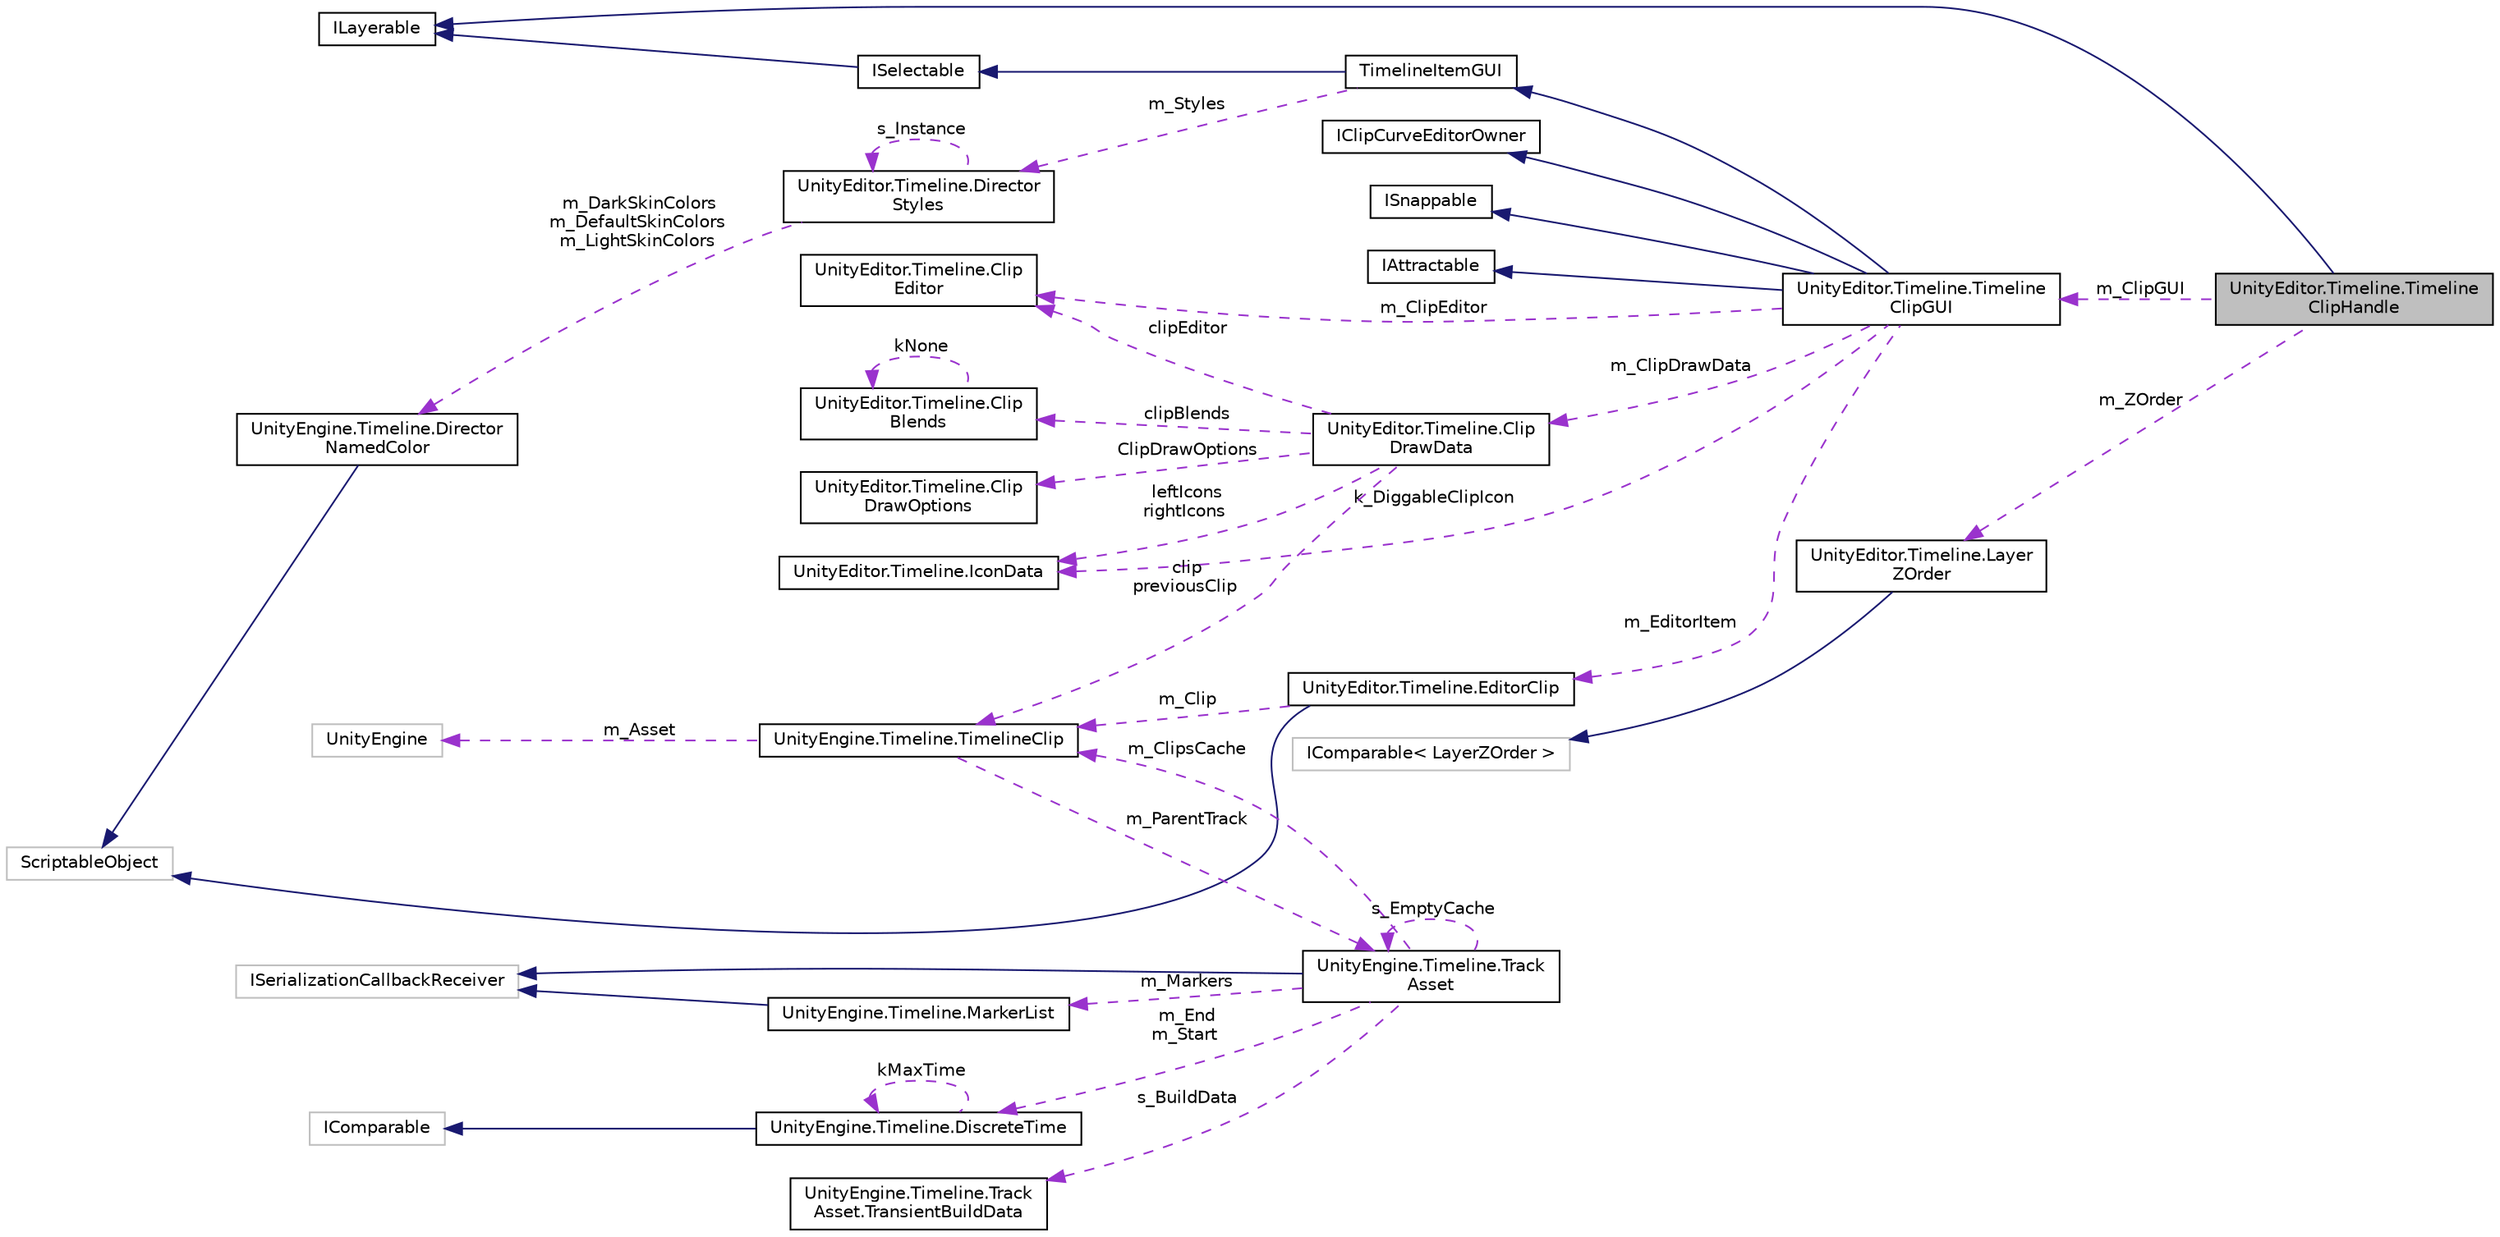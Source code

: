 digraph "UnityEditor.Timeline.TimelineClipHandle"
{
 // LATEX_PDF_SIZE
  edge [fontname="Helvetica",fontsize="10",labelfontname="Helvetica",labelfontsize="10"];
  node [fontname="Helvetica",fontsize="10",shape=record];
  rankdir="LR";
  Node1 [label="UnityEditor.Timeline.Timeline\lClipHandle",height=0.2,width=0.4,color="black", fillcolor="grey75", style="filled", fontcolor="black",tooltip=" "];
  Node2 -> Node1 [dir="back",color="midnightblue",fontsize="10",style="solid",fontname="Helvetica"];
  Node2 [label="ILayerable",height=0.2,width=0.4,color="black", fillcolor="white", style="filled",URL="$interface_unity_editor_1_1_timeline_1_1_i_layerable.html",tooltip=" "];
  Node3 -> Node1 [dir="back",color="darkorchid3",fontsize="10",style="dashed",label=" m_ClipGUI" ,fontname="Helvetica"];
  Node3 [label="UnityEditor.Timeline.Timeline\lClipGUI",height=0.2,width=0.4,color="black", fillcolor="white", style="filled",URL="$class_unity_editor_1_1_timeline_1_1_timeline_clip_g_u_i.html",tooltip=" "];
  Node4 -> Node3 [dir="back",color="midnightblue",fontsize="10",style="solid",fontname="Helvetica"];
  Node4 [label="TimelineItemGUI",height=0.2,width=0.4,color="black", fillcolor="white", style="filled",URL="$class_unity_editor_1_1_timeline_1_1_timeline_item_g_u_i.html",tooltip=" "];
  Node5 -> Node4 [dir="back",color="midnightblue",fontsize="10",style="solid",fontname="Helvetica"];
  Node5 [label="ISelectable",height=0.2,width=0.4,color="black", fillcolor="white", style="filled",URL="$interface_unity_editor_1_1_timeline_1_1_i_selectable.html",tooltip=" "];
  Node2 -> Node5 [dir="back",color="midnightblue",fontsize="10",style="solid",fontname="Helvetica"];
  Node6 -> Node4 [dir="back",color="darkorchid3",fontsize="10",style="dashed",label=" m_Styles" ,fontname="Helvetica"];
  Node6 [label="UnityEditor.Timeline.Director\lStyles",height=0.2,width=0.4,color="black", fillcolor="white", style="filled",URL="$class_unity_editor_1_1_timeline_1_1_director_styles.html",tooltip=" "];
  Node6 -> Node6 [dir="back",color="darkorchid3",fontsize="10",style="dashed",label=" s_Instance" ,fontname="Helvetica"];
  Node7 -> Node6 [dir="back",color="darkorchid3",fontsize="10",style="dashed",label=" m_DarkSkinColors\nm_DefaultSkinColors\nm_LightSkinColors" ,fontname="Helvetica"];
  Node7 [label="UnityEngine.Timeline.Director\lNamedColor",height=0.2,width=0.4,color="black", fillcolor="white", style="filled",URL="$class_unity_engine_1_1_timeline_1_1_director_named_color.html",tooltip=" "];
  Node8 -> Node7 [dir="back",color="midnightblue",fontsize="10",style="solid",fontname="Helvetica"];
  Node8 [label="ScriptableObject",height=0.2,width=0.4,color="grey75", fillcolor="white", style="filled",tooltip=" "];
  Node9 -> Node3 [dir="back",color="midnightblue",fontsize="10",style="solid",fontname="Helvetica"];
  Node9 [label="IClipCurveEditorOwner",height=0.2,width=0.4,color="black", fillcolor="white", style="filled",URL="$interface_unity_editor_1_1_timeline_1_1_i_clip_curve_editor_owner.html",tooltip=" "];
  Node10 -> Node3 [dir="back",color="midnightblue",fontsize="10",style="solid",fontname="Helvetica"];
  Node10 [label="ISnappable",height=0.2,width=0.4,color="black", fillcolor="white", style="filled",URL="$interface_unity_editor_1_1_timeline_1_1_i_snappable.html",tooltip=" "];
  Node11 -> Node3 [dir="back",color="midnightblue",fontsize="10",style="solid",fontname="Helvetica"];
  Node11 [label="IAttractable",height=0.2,width=0.4,color="black", fillcolor="white", style="filled",URL="$interface_unity_editor_1_1_timeline_1_1_i_attractable.html",tooltip=" "];
  Node12 -> Node3 [dir="back",color="darkorchid3",fontsize="10",style="dashed",label=" m_ClipDrawData" ,fontname="Helvetica"];
  Node12 [label="UnityEditor.Timeline.Clip\lDrawData",height=0.2,width=0.4,color="black", fillcolor="white", style="filled",URL="$struct_unity_editor_1_1_timeline_1_1_clip_draw_data.html",tooltip=" "];
  Node13 -> Node12 [dir="back",color="darkorchid3",fontsize="10",style="dashed",label=" clipEditor" ,fontname="Helvetica"];
  Node13 [label="UnityEditor.Timeline.Clip\lEditor",height=0.2,width=0.4,color="black", fillcolor="white", style="filled",URL="$class_unity_editor_1_1_timeline_1_1_clip_editor.html",tooltip="Use this class to customize clip types in the TimelineEditor."];
  Node14 -> Node12 [dir="back",color="darkorchid3",fontsize="10",style="dashed",label=" clipBlends" ,fontname="Helvetica"];
  Node14 [label="UnityEditor.Timeline.Clip\lBlends",height=0.2,width=0.4,color="black", fillcolor="white", style="filled",URL="$struct_unity_editor_1_1_timeline_1_1_clip_blends.html",tooltip=" "];
  Node14 -> Node14 [dir="back",color="darkorchid3",fontsize="10",style="dashed",label=" kNone" ,fontname="Helvetica"];
  Node15 -> Node12 [dir="back",color="darkorchid3",fontsize="10",style="dashed",label=" ClipDrawOptions" ,fontname="Helvetica"];
  Node15 [label="UnityEditor.Timeline.Clip\lDrawOptions",height=0.2,width=0.4,color="black", fillcolor="white", style="filled",URL="$struct_unity_editor_1_1_timeline_1_1_clip_draw_options.html",tooltip="The user-defined options for drawing a clip."];
  Node16 -> Node12 [dir="back",color="darkorchid3",fontsize="10",style="dashed",label=" leftIcons\nrightIcons" ,fontname="Helvetica"];
  Node16 [label="UnityEditor.Timeline.IconData",height=0.2,width=0.4,color="black", fillcolor="white", style="filled",URL="$struct_unity_editor_1_1_timeline_1_1_icon_data.html",tooltip=" "];
  Node17 -> Node12 [dir="back",color="darkorchid3",fontsize="10",style="dashed",label=" clip\npreviousClip" ,fontname="Helvetica"];
  Node17 [label="UnityEngine.Timeline.TimelineClip",height=0.2,width=0.4,color="black", fillcolor="white", style="filled",URL="$class_unity_engine_1_1_timeline_1_1_timeline_clip.html",tooltip="Represents a clip on the timeline."];
  Node18 -> Node17 [dir="back",color="darkorchid3",fontsize="10",style="dashed",label=" m_Asset" ,fontname="Helvetica"];
  Node18 [label="UnityEngine",height=0.2,width=0.4,color="grey75", fillcolor="white", style="filled",tooltip=" "];
  Node19 -> Node17 [dir="back",color="darkorchid3",fontsize="10",style="dashed",label=" m_ParentTrack" ,fontname="Helvetica"];
  Node19 [label="UnityEngine.Timeline.Track\lAsset",height=0.2,width=0.4,color="black", fillcolor="white", style="filled",URL="$class_unity_engine_1_1_timeline_1_1_track_asset.html",tooltip="A PlayableAsset representing a track inside a timeline."];
  Node20 -> Node19 [dir="back",color="midnightblue",fontsize="10",style="solid",fontname="Helvetica"];
  Node20 [label="ISerializationCallbackReceiver",height=0.2,width=0.4,color="grey75", fillcolor="white", style="filled",tooltip=" "];
  Node21 -> Node19 [dir="back",color="darkorchid3",fontsize="10",style="dashed",label=" m_Markers" ,fontname="Helvetica"];
  Node21 [label="UnityEngine.Timeline.MarkerList",height=0.2,width=0.4,color="black", fillcolor="white", style="filled",URL="$struct_unity_engine_1_1_timeline_1_1_marker_list.html",tooltip=" "];
  Node20 -> Node21 [dir="back",color="midnightblue",fontsize="10",style="solid",fontname="Helvetica"];
  Node22 -> Node19 [dir="back",color="darkorchid3",fontsize="10",style="dashed",label=" m_End\nm_Start" ,fontname="Helvetica"];
  Node22 [label="UnityEngine.Timeline.DiscreteTime",height=0.2,width=0.4,color="black", fillcolor="white", style="filled",URL="$struct_unity_engine_1_1_timeline_1_1_discrete_time.html",tooltip=" "];
  Node23 -> Node22 [dir="back",color="midnightblue",fontsize="10",style="solid",fontname="Helvetica"];
  Node23 [label="IComparable",height=0.2,width=0.4,color="grey75", fillcolor="white", style="filled",tooltip=" "];
  Node22 -> Node22 [dir="back",color="darkorchid3",fontsize="10",style="dashed",label=" kMaxTime" ,fontname="Helvetica"];
  Node17 -> Node19 [dir="back",color="darkorchid3",fontsize="10",style="dashed",label=" m_ClipsCache" ,fontname="Helvetica"];
  Node19 -> Node19 [dir="back",color="darkorchid3",fontsize="10",style="dashed",label=" s_EmptyCache" ,fontname="Helvetica"];
  Node24 -> Node19 [dir="back",color="darkorchid3",fontsize="10",style="dashed",label=" s_BuildData" ,fontname="Helvetica"];
  Node24 [label="UnityEngine.Timeline.Track\lAsset.TransientBuildData",height=0.2,width=0.4,color="black", fillcolor="white", style="filled",URL="$struct_unity_engine_1_1_timeline_1_1_track_asset_1_1_transient_build_data.html",tooltip=" "];
  Node13 -> Node3 [dir="back",color="darkorchid3",fontsize="10",style="dashed",label=" m_ClipEditor" ,fontname="Helvetica"];
  Node25 -> Node3 [dir="back",color="darkorchid3",fontsize="10",style="dashed",label=" m_EditorItem" ,fontname="Helvetica"];
  Node25 [label="UnityEditor.Timeline.EditorClip",height=0.2,width=0.4,color="black", fillcolor="white", style="filled",URL="$class_unity_editor_1_1_timeline_1_1_editor_clip.html",tooltip=" "];
  Node8 -> Node25 [dir="back",color="midnightblue",fontsize="10",style="solid",fontname="Helvetica"];
  Node17 -> Node25 [dir="back",color="darkorchid3",fontsize="10",style="dashed",label=" m_Clip" ,fontname="Helvetica"];
  Node16 -> Node3 [dir="back",color="darkorchid3",fontsize="10",style="dashed",label=" k_DiggableClipIcon" ,fontname="Helvetica"];
  Node26 -> Node1 [dir="back",color="darkorchid3",fontsize="10",style="dashed",label=" m_ZOrder" ,fontname="Helvetica"];
  Node26 [label="UnityEditor.Timeline.Layer\lZOrder",height=0.2,width=0.4,color="black", fillcolor="white", style="filled",URL="$struct_unity_editor_1_1_timeline_1_1_layer_z_order.html",tooltip=" "];
  Node27 -> Node26 [dir="back",color="midnightblue",fontsize="10",style="solid",fontname="Helvetica"];
  Node27 [label="IComparable\< LayerZOrder \>",height=0.2,width=0.4,color="grey75", fillcolor="white", style="filled",tooltip=" "];
}
